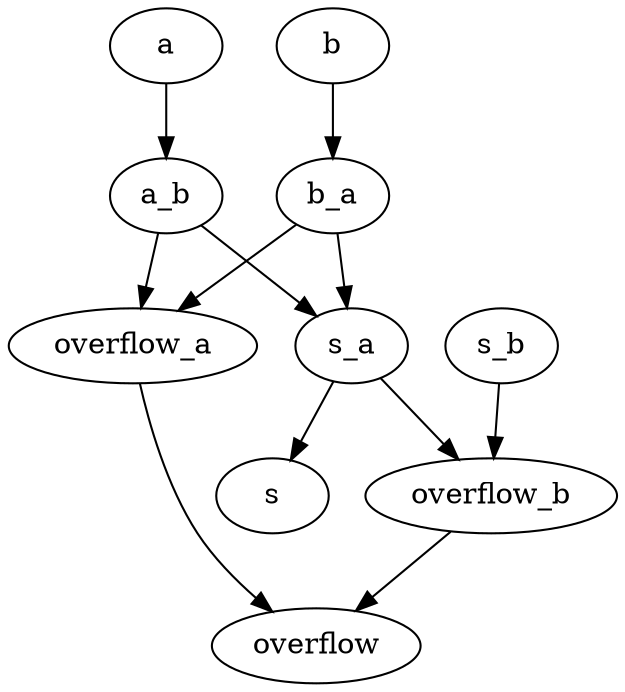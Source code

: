 strict digraph "" {
	a -> a_b	[weight=1.0];
	s_a -> s	[weight=1.0];
	s_a -> overflow_b	[weight=1.0];
	s_b -> overflow_b	[weight=1.0];
	b -> b_a	[weight=1.0];
	b_a -> s_a	[weight=1.0];
	b_a -> overflow_a	[weight=1.0];
	overflow_a -> overflow	[weight=1.0];
	overflow_b -> overflow	[weight=1.0];
	a_b -> s_a	[weight=1.0];
	a_b -> overflow_a	[weight=1.0];
}
